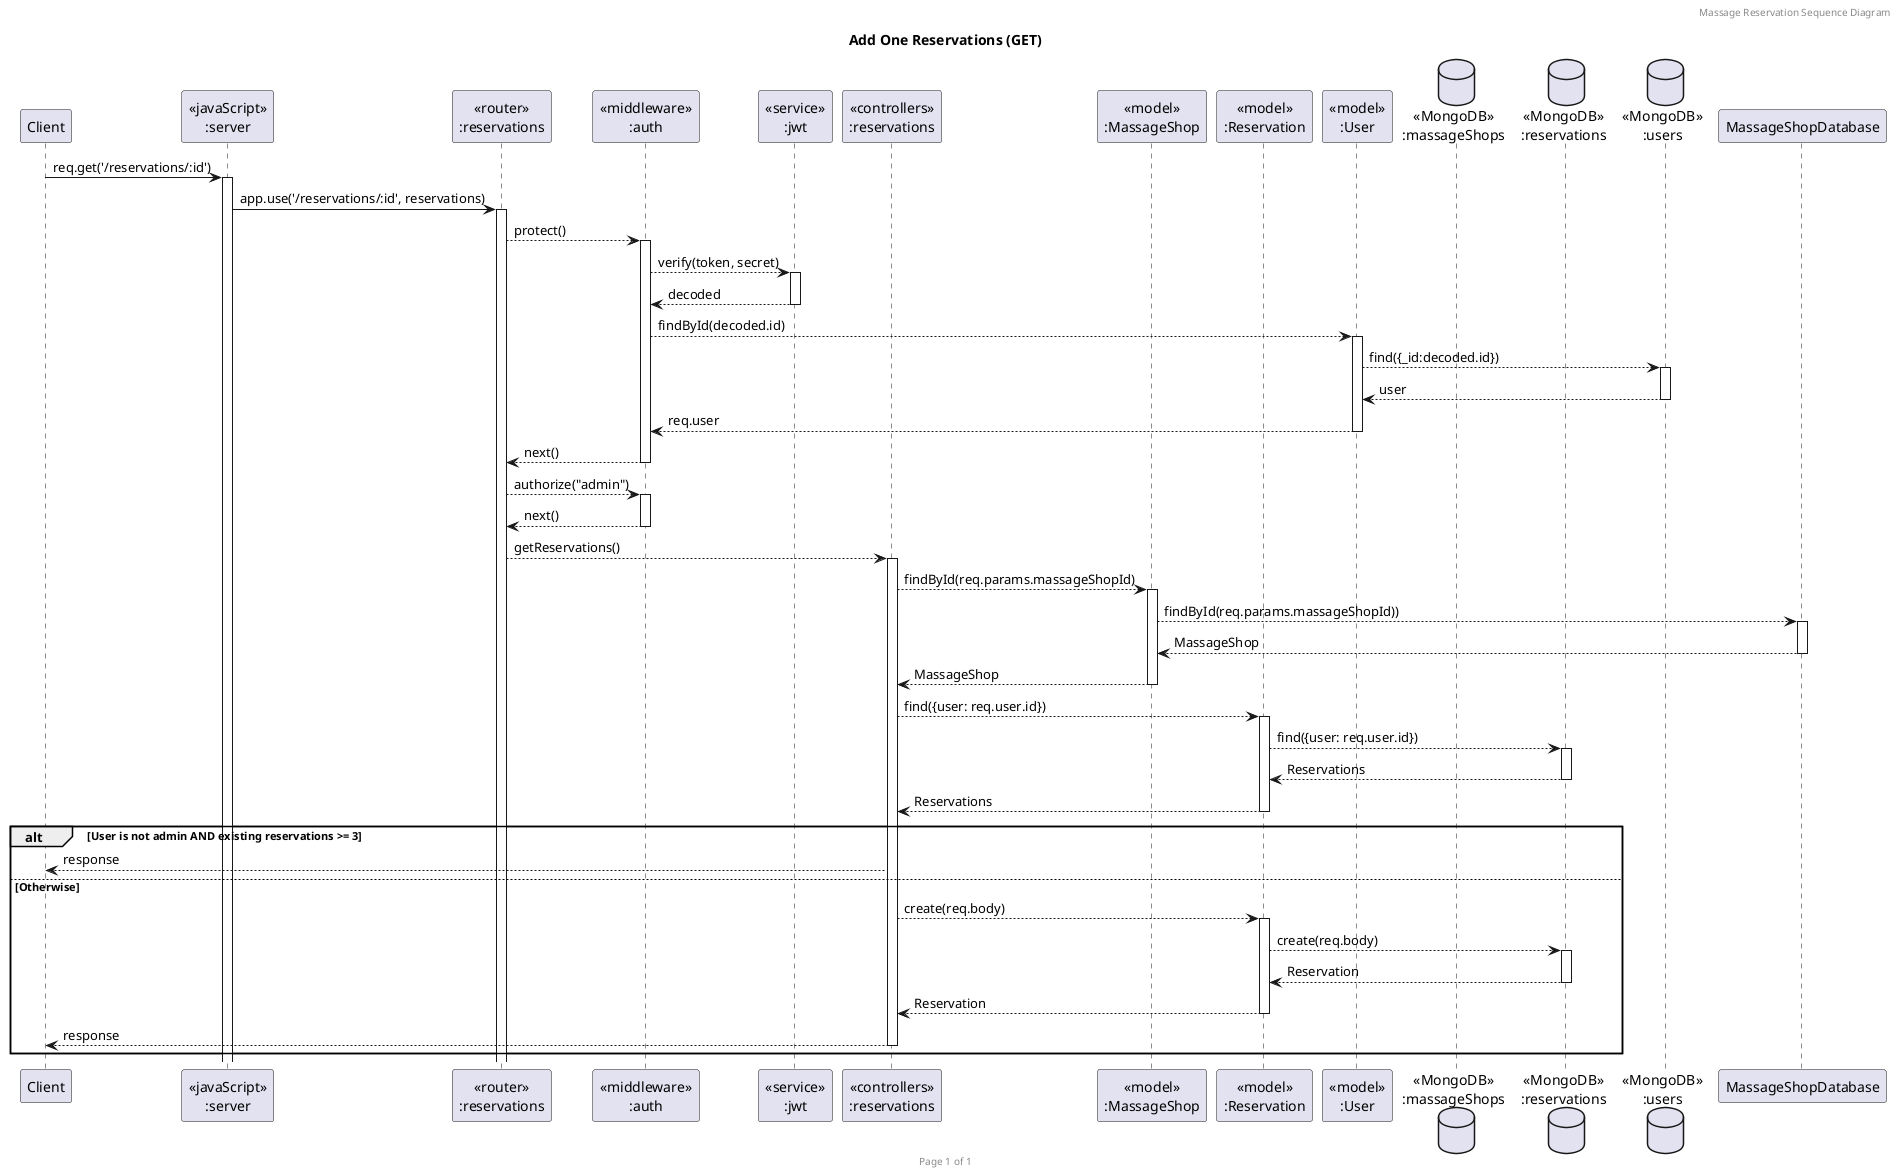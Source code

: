 @startuml Add One Reservations (POSE)

header Massage Reservation Sequence Diagram
footer Page %page% of %lastpage%
title "Add One Reservations (GET)"

participant "Client" as client
participant "<<javaScript>>\n:server" as server
participant "<<router>>\n:reservations" as routerReservations
participant "<<middleware>>\n:auth" as middlewareAuth
participant "<<service>>\n:jwt" as jwtAuth
participant "<<controllers>>\n:reservations" as controllersReservations
participant "<<model>>\n:MassageShop" as modelMassageShop
participant "<<model>>\n:Reservation" as modelReservation
participant "<<model>>\n:User" as modelUser
database "<<MongoDB>>\n:massageShops" as MassageShopsDatabase
database "<<MongoDB>>\n:reservations" as ReservationsDatabase
database "<<MongoDB>>\n:users" as UsersDatabase

client->server ++:req.get('/reservations/:id')
server->routerReservations ++:app.use('/reservations/:id', reservations)

routerReservations--> middlewareAuth ++:protect()
middlewareAuth --> jwtAuth ++:verify(token, secret)
middlewareAuth <-- jwtAuth --:decoded
middlewareAuth --> modelUser ++:findById(decoded.id)
modelUser --> UsersDatabase ++: find({_id:decoded.id})
modelUser <-- UsersDatabase --:user
middlewareAuth <-- modelUser --:req.user
routerReservations <-- middlewareAuth --:next()
routerReservations --> middlewareAuth ++:authorize("admin")
routerReservations <-- middlewareAuth --:next()

routerReservations --> controllersReservations ++:getReservations()

controllersReservations --> modelMassageShop ++:findById(req.params.massageShopId)
modelMassageShop --> MassageShopDatabase ++:findById(req.params.massageShopId))
modelMassageShop <-- MassageShopDatabase --:MassageShop
controllersReservations <-- modelMassageShop --:MassageShop

controllersReservations --> modelReservation ++:find({user: req.user.id})
modelReservation --> ReservationsDatabase ++:find({user: req.user.id})
modelReservation <-- ReservationsDatabase --:Reservations
controllersReservations <-- modelReservation --:Reservations

alt User is not admin AND existing reservations >= 3
    client <-- controllersReservations :response
else Otherwise
    controllersReservations --> modelReservation ++:create(req.body)
    modelReservation --> ReservationsDatabase ++:create(req.body)
    modelReservation <-- ReservationsDatabase --:Reservation
    controllersReservations <-- modelReservation --:Reservation
    client <-- controllersReservations --:response
    end

